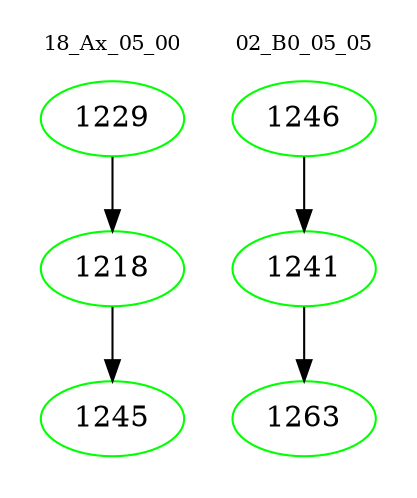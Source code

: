 digraph{
subgraph cluster_0 {
color = white
label = "18_Ax_05_00";
fontsize=10;
T0_1229 [label="1229", color="green"]
T0_1229 -> T0_1218 [color="black"]
T0_1218 [label="1218", color="green"]
T0_1218 -> T0_1245 [color="black"]
T0_1245 [label="1245", color="green"]
}
subgraph cluster_1 {
color = white
label = "02_B0_05_05";
fontsize=10;
T1_1246 [label="1246", color="green"]
T1_1246 -> T1_1241 [color="black"]
T1_1241 [label="1241", color="green"]
T1_1241 -> T1_1263 [color="black"]
T1_1263 [label="1263", color="green"]
}
}
